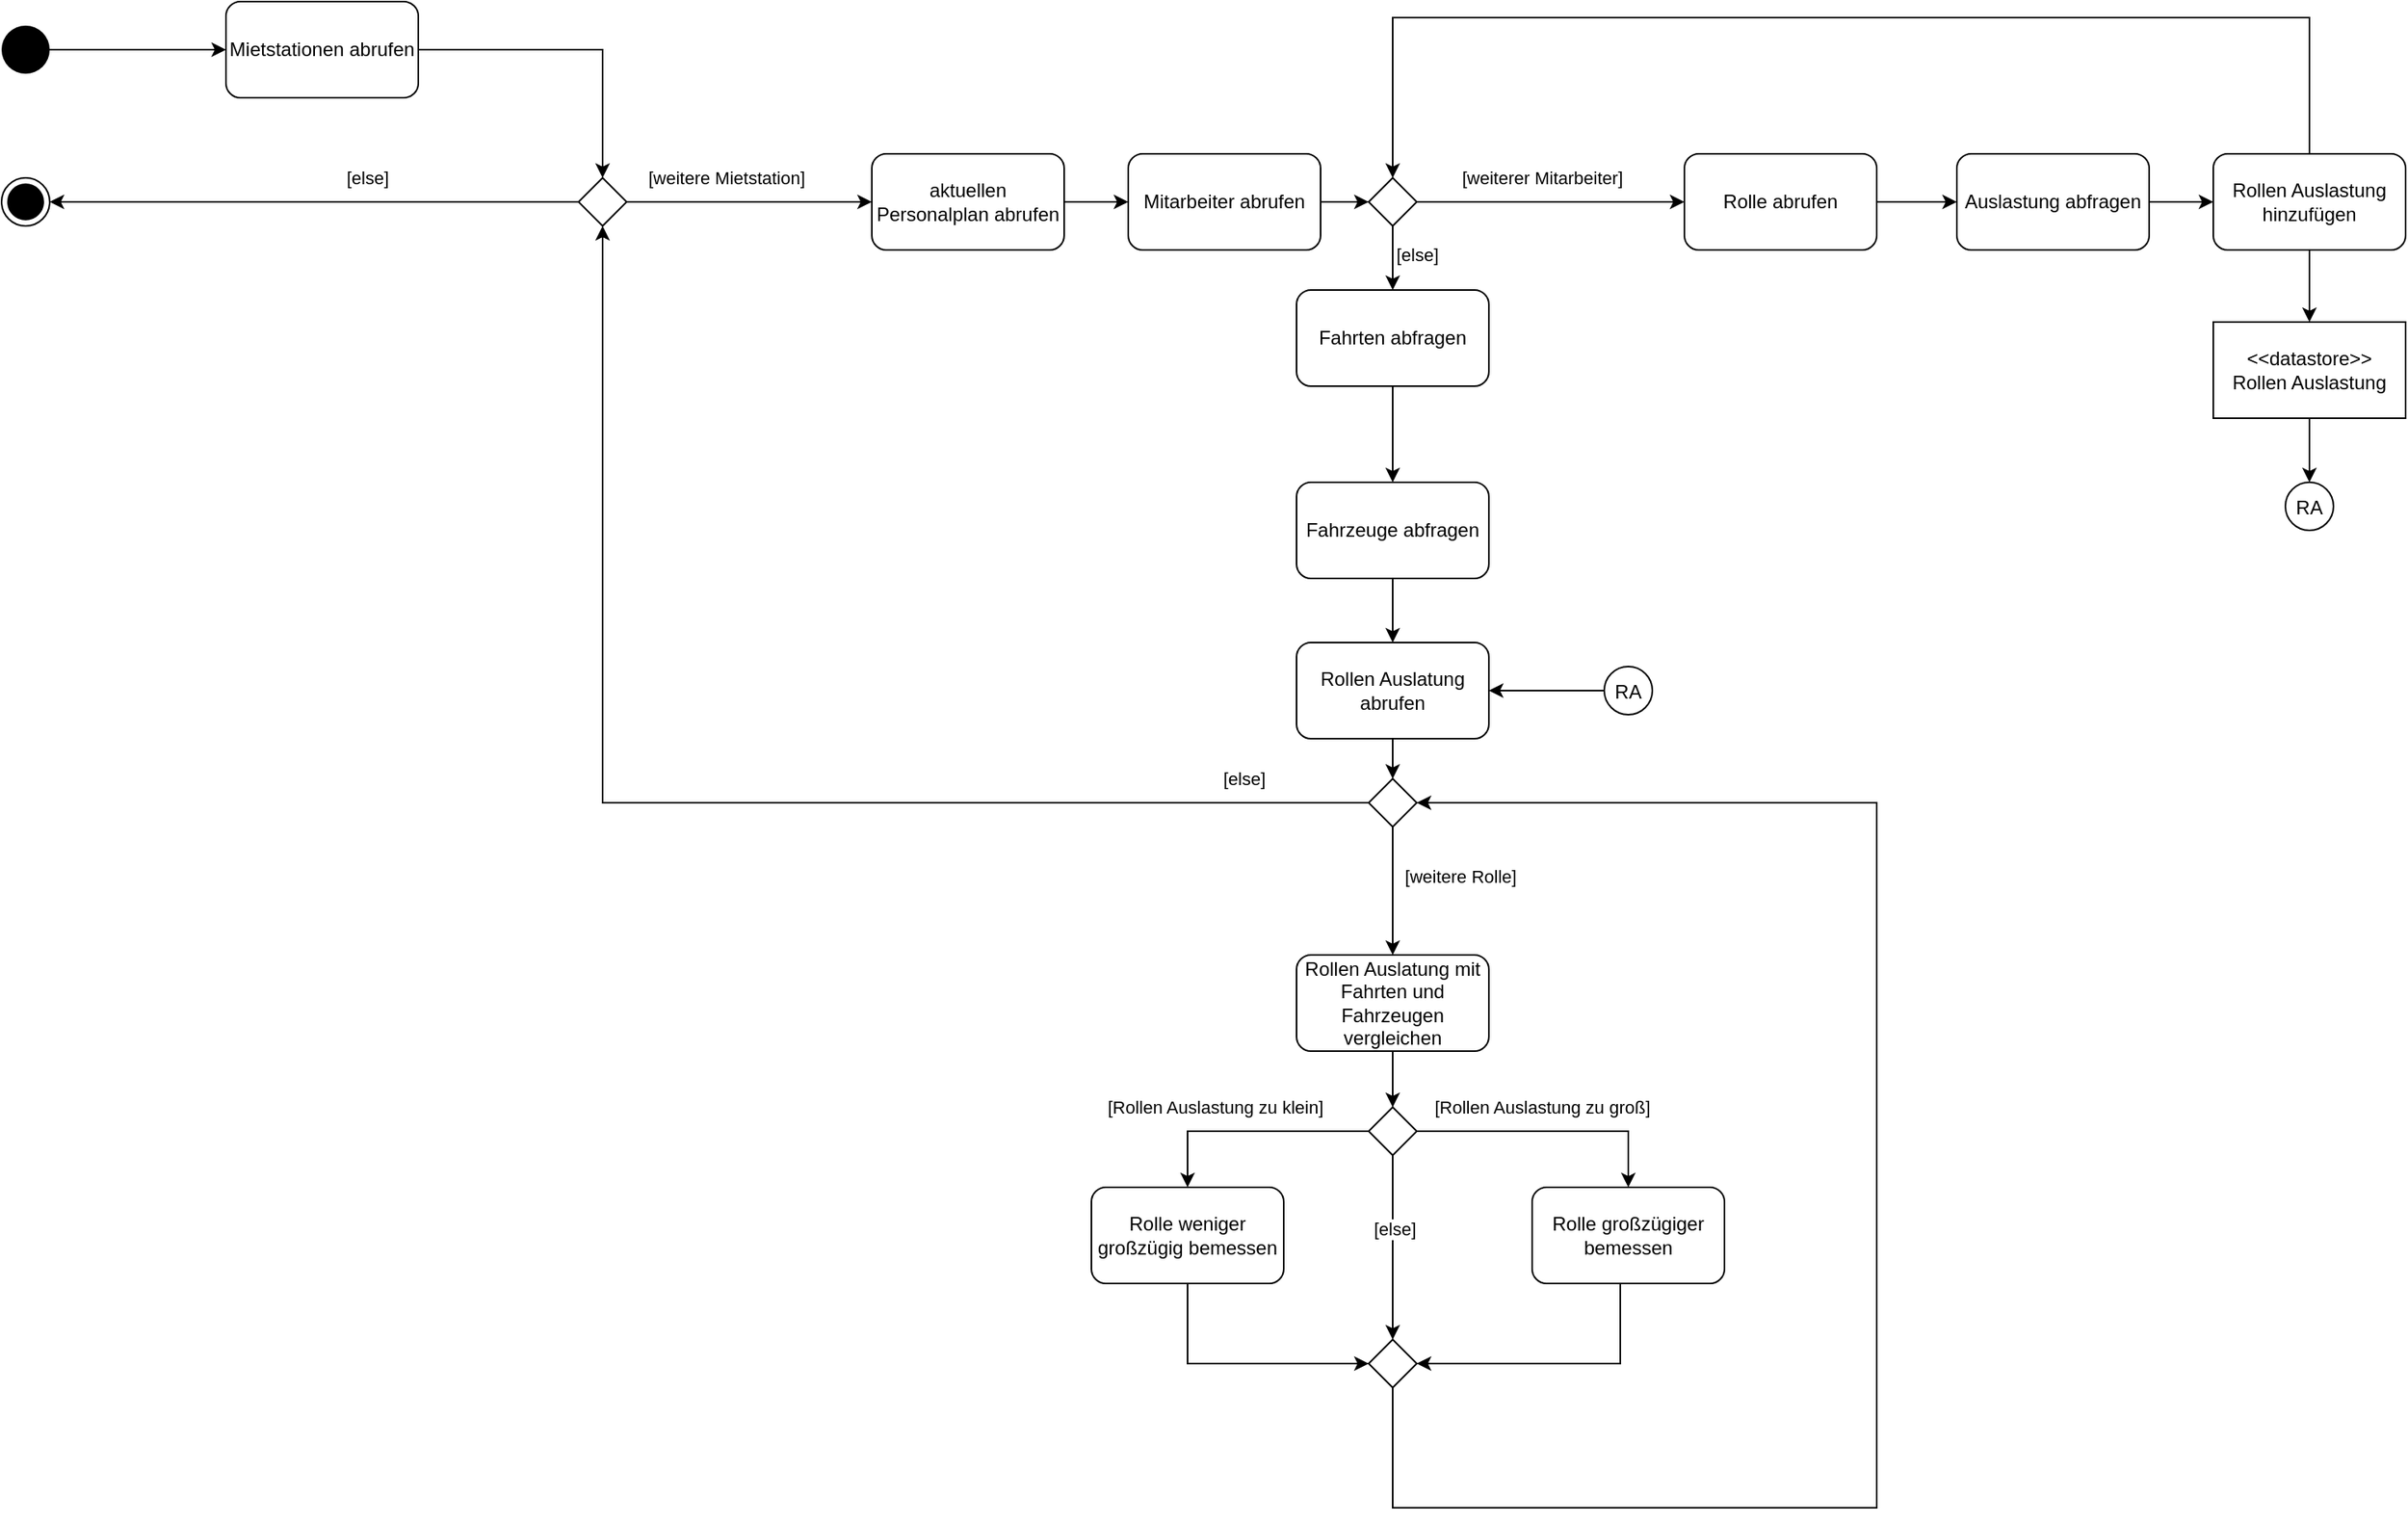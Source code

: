 <mxfile>
    <diagram id="t8r6jcbtjAoI4g5qHGz0" name="Page-1">
        <mxGraphModel dx="2984" dy="1315" grid="1" gridSize="10" guides="1" tooltips="1" connect="1" arrows="1" fold="1" page="1" pageScale="1" pageWidth="1600" pageHeight="900" math="0" shadow="0">
            <root>
                <mxCell id="0"/>
                <mxCell id="1" parent="0"/>
                <mxCell id="3" value="" style="edgeStyle=orthogonalEdgeStyle;html=1;rounded=0;" edge="1" parent="1" source="XjKsUI63GCD_gRbRc7GC-1" target="2">
                    <mxGeometry relative="1" as="geometry"/>
                </mxCell>
                <mxCell id="XjKsUI63GCD_gRbRc7GC-1" value="" style="ellipse;fillColor=#000000;strokeColor=none;" parent="1" vertex="1">
                    <mxGeometry x="70" y="45" width="30" height="30" as="geometry"/>
                </mxCell>
                <mxCell id="XjKsUI63GCD_gRbRc7GC-2" value="" style="ellipse;html=1;shape=endState;fillColor=#000000;strokeColor=#000000;" parent="1" vertex="1">
                    <mxGeometry x="70" y="140" width="30" height="30" as="geometry"/>
                </mxCell>
                <mxCell id="7" style="edgeStyle=orthogonalEdgeStyle;html=1;entryX=0.5;entryY=0;entryDx=0;entryDy=0;rounded=0;" edge="1" parent="1" source="2" target="6">
                    <mxGeometry relative="1" as="geometry"/>
                </mxCell>
                <mxCell id="2" value="Mietstationen abrufen" style="rounded=1;whiteSpace=wrap;html=1;" vertex="1" parent="1">
                    <mxGeometry x="210" y="30" width="120" height="60" as="geometry"/>
                </mxCell>
                <mxCell id="10" value="" style="edgeStyle=orthogonalEdgeStyle;rounded=0;html=1;entryX=0;entryY=0.5;entryDx=0;entryDy=0;" edge="1" parent="1" source="6" target="23">
                    <mxGeometry relative="1" as="geometry">
                        <mxPoint x="560" y="155" as="targetPoint"/>
                    </mxGeometry>
                </mxCell>
                <mxCell id="11" value="[weitere Mietstation]" style="edgeLabel;html=1;align=center;verticalAlign=middle;resizable=0;points=[];" vertex="1" connectable="0" parent="10">
                    <mxGeometry x="-0.242" y="-5" relative="1" as="geometry">
                        <mxPoint x="4" y="-20" as="offset"/>
                    </mxGeometry>
                </mxCell>
                <mxCell id="25" style="edgeStyle=orthogonalEdgeStyle;rounded=0;html=1;entryX=1;entryY=0.5;entryDx=0;entryDy=0;" edge="1" parent="1" source="6" target="XjKsUI63GCD_gRbRc7GC-2">
                    <mxGeometry relative="1" as="geometry"/>
                </mxCell>
                <mxCell id="26" value="[else]" style="edgeLabel;html=1;align=center;verticalAlign=middle;resizable=0;points=[];" vertex="1" connectable="0" parent="25">
                    <mxGeometry x="-0.128" relative="1" as="geometry">
                        <mxPoint x="12" y="-15" as="offset"/>
                    </mxGeometry>
                </mxCell>
                <mxCell id="6" value="" style="rhombus;" vertex="1" parent="1">
                    <mxGeometry x="430" y="140" width="30" height="30" as="geometry"/>
                </mxCell>
                <mxCell id="14" value="" style="edgeStyle=orthogonalEdgeStyle;rounded=0;html=1;entryX=0;entryY=0.5;entryDx=0;entryDy=0;" edge="1" parent="1" source="9" target="15">
                    <mxGeometry relative="1" as="geometry">
                        <mxPoint x="903" y="155" as="targetPoint"/>
                    </mxGeometry>
                </mxCell>
                <mxCell id="9" value="Mitarbeiter abrufen" style="rounded=1;whiteSpace=wrap;html=1;" vertex="1" parent="1">
                    <mxGeometry x="773" y="125" width="120" height="60" as="geometry"/>
                </mxCell>
                <mxCell id="17" value="" style="edgeStyle=orthogonalEdgeStyle;rounded=0;html=1;" edge="1" parent="1" source="15" target="16">
                    <mxGeometry relative="1" as="geometry"/>
                </mxCell>
                <mxCell id="19" value="[weiterer Mitarbeiter]" style="edgeLabel;html=1;align=center;verticalAlign=middle;resizable=0;points=[];" vertex="1" connectable="0" parent="17">
                    <mxGeometry x="-0.262" relative="1" as="geometry">
                        <mxPoint x="16" y="-15" as="offset"/>
                    </mxGeometry>
                </mxCell>
                <mxCell id="18" style="edgeStyle=orthogonalEdgeStyle;rounded=0;html=1;entryX=0.5;entryY=0;entryDx=0;entryDy=0;" edge="1" parent="1" source="15" target="44">
                    <mxGeometry relative="1" as="geometry">
                        <mxPoint x="938" y="230" as="targetPoint"/>
                        <Array as="points"/>
                    </mxGeometry>
                </mxCell>
                <mxCell id="20" value="[else]" style="edgeLabel;html=1;align=center;verticalAlign=middle;resizable=0;points=[];" vertex="1" connectable="0" parent="18">
                    <mxGeometry x="-0.92" y="2" relative="1" as="geometry">
                        <mxPoint x="13" y="16" as="offset"/>
                    </mxGeometry>
                </mxCell>
                <mxCell id="15" value="" style="rhombus;" vertex="1" parent="1">
                    <mxGeometry x="923" y="140" width="30" height="30" as="geometry"/>
                </mxCell>
                <mxCell id="22" value="" style="edgeStyle=orthogonalEdgeStyle;rounded=0;html=1;" edge="1" parent="1" source="16" target="21">
                    <mxGeometry relative="1" as="geometry"/>
                </mxCell>
                <mxCell id="16" value="Rolle abrufen" style="rounded=1;whiteSpace=wrap;html=1;" vertex="1" parent="1">
                    <mxGeometry x="1120" y="125" width="120" height="60" as="geometry"/>
                </mxCell>
                <mxCell id="28" value="" style="edgeStyle=orthogonalEdgeStyle;rounded=0;html=1;" edge="1" parent="1" source="21" target="27">
                    <mxGeometry relative="1" as="geometry"/>
                </mxCell>
                <mxCell id="30" value="" style="edgeStyle=orthogonalEdgeStyle;rounded=0;html=1;exitX=0.5;exitY=1;exitDx=0;exitDy=0;" edge="1" parent="1" source="27" target="29">
                    <mxGeometry relative="1" as="geometry"/>
                </mxCell>
                <mxCell id="21" value="Auslastung abfragen" style="rounded=1;whiteSpace=wrap;html=1;" vertex="1" parent="1">
                    <mxGeometry x="1290" y="125" width="120" height="60" as="geometry"/>
                </mxCell>
                <mxCell id="24" style="edgeStyle=orthogonalEdgeStyle;rounded=0;html=1;entryX=0;entryY=0.5;entryDx=0;entryDy=0;" edge="1" parent="1" source="23" target="9">
                    <mxGeometry relative="1" as="geometry"/>
                </mxCell>
                <mxCell id="23" value="aktuellen Personalplan abrufen" style="rounded=1;whiteSpace=wrap;html=1;" vertex="1" parent="1">
                    <mxGeometry x="613" y="125" width="120" height="60" as="geometry"/>
                </mxCell>
                <mxCell id="33" style="edgeStyle=orthogonalEdgeStyle;rounded=0;html=1;entryX=0.5;entryY=0;entryDx=0;entryDy=0;" edge="1" parent="1" source="27" target="15">
                    <mxGeometry relative="1" as="geometry">
                        <Array as="points">
                            <mxPoint x="1510" y="40"/>
                            <mxPoint x="938" y="40"/>
                        </Array>
                    </mxGeometry>
                </mxCell>
                <mxCell id="27" value="Rollen Auslastung hinzufügen" style="rounded=1;whiteSpace=wrap;html=1;" vertex="1" parent="1">
                    <mxGeometry x="1450" y="125" width="120" height="60" as="geometry"/>
                </mxCell>
                <mxCell id="32" style="edgeStyle=orthogonalEdgeStyle;rounded=0;html=1;entryX=0.5;entryY=0;entryDx=0;entryDy=0;" edge="1" parent="1" source="29" target="31">
                    <mxGeometry relative="1" as="geometry"/>
                </mxCell>
                <mxCell id="29" value="&amp;lt;&amp;lt;datastore&amp;gt;&amp;gt;&lt;br&gt;Rollen Auslastung" style="whiteSpace=wrap;html=1;" vertex="1" parent="1">
                    <mxGeometry x="1450" y="230" width="120" height="60" as="geometry"/>
                </mxCell>
                <mxCell id="31" value="RA" style="ellipse;fillColor=#ffffff;strokeColor=#000000;" vertex="1" parent="1">
                    <mxGeometry x="1495" y="330" width="30" height="30" as="geometry"/>
                </mxCell>
                <mxCell id="42" style="edgeStyle=orthogonalEdgeStyle;rounded=0;html=1;entryX=0.5;entryY=0;entryDx=0;entryDy=0;" edge="1" parent="1" source="34" target="41">
                    <mxGeometry relative="1" as="geometry"/>
                </mxCell>
                <mxCell id="34" value="Rollen Auslatung abrufen" style="rounded=1;whiteSpace=wrap;html=1;" vertex="1" parent="1">
                    <mxGeometry x="878" y="430" width="120" height="60" as="geometry"/>
                </mxCell>
                <mxCell id="36" style="edgeStyle=orthogonalEdgeStyle;rounded=0;html=1;entryX=1;entryY=0.5;entryDx=0;entryDy=0;" edge="1" parent="1" source="35" target="34">
                    <mxGeometry relative="1" as="geometry"/>
                </mxCell>
                <mxCell id="35" value="RA" style="ellipse;fillColor=#ffffff;strokeColor=#000000;" vertex="1" parent="1">
                    <mxGeometry x="1070" y="445" width="30" height="30" as="geometry"/>
                </mxCell>
                <mxCell id="37" value="" style="edgeStyle=orthogonalEdgeStyle;rounded=0;html=1;entryX=0.5;entryY=0;entryDx=0;entryDy=0;" edge="1" parent="1" source="41" target="43">
                    <mxGeometry relative="1" as="geometry">
                        <mxPoint x="1153" y="450" as="targetPoint"/>
                    </mxGeometry>
                </mxCell>
                <mxCell id="38" value="[weitere Rolle]" style="edgeLabel;html=1;align=center;verticalAlign=middle;resizable=0;points=[];" vertex="1" connectable="0" parent="37">
                    <mxGeometry x="-0.262" relative="1" as="geometry">
                        <mxPoint x="42" y="1" as="offset"/>
                    </mxGeometry>
                </mxCell>
                <mxCell id="39" style="edgeStyle=orthogonalEdgeStyle;rounded=0;html=1;entryX=0.5;entryY=1;entryDx=0;entryDy=0;" edge="1" parent="1" source="41" target="6">
                    <mxGeometry relative="1" as="geometry">
                        <mxPoint x="938" y="470" as="targetPoint"/>
                        <Array as="points"/>
                    </mxGeometry>
                </mxCell>
                <mxCell id="40" value="[else]" style="edgeLabel;html=1;align=center;verticalAlign=middle;resizable=0;points=[];" vertex="1" connectable="0" parent="39">
                    <mxGeometry x="-0.92" y="2" relative="1" as="geometry">
                        <mxPoint x="-45" y="-17" as="offset"/>
                    </mxGeometry>
                </mxCell>
                <mxCell id="41" value="" style="rhombus;" vertex="1" parent="1">
                    <mxGeometry x="923" y="515" width="30" height="30" as="geometry"/>
                </mxCell>
                <mxCell id="49" style="edgeStyle=orthogonalEdgeStyle;rounded=0;html=1;entryX=0.5;entryY=0;entryDx=0;entryDy=0;" edge="1" parent="1" source="43" target="48">
                    <mxGeometry relative="1" as="geometry"/>
                </mxCell>
                <mxCell id="43" value="Rollen Auslatung mit Fahrten und Fahrzeugen vergleichen" style="rounded=1;whiteSpace=wrap;html=1;" vertex="1" parent="1">
                    <mxGeometry x="878" y="625" width="120" height="60" as="geometry"/>
                </mxCell>
                <mxCell id="46" style="edgeStyle=orthogonalEdgeStyle;rounded=0;html=1;entryX=0.5;entryY=0;entryDx=0;entryDy=0;" edge="1" parent="1" source="44" target="45">
                    <mxGeometry relative="1" as="geometry"/>
                </mxCell>
                <mxCell id="44" value="Fahrten abfragen" style="rounded=1;whiteSpace=wrap;html=1;" vertex="1" parent="1">
                    <mxGeometry x="878" y="210" width="120" height="60" as="geometry"/>
                </mxCell>
                <mxCell id="47" style="edgeStyle=orthogonalEdgeStyle;rounded=0;html=1;" edge="1" parent="1" source="45" target="34">
                    <mxGeometry relative="1" as="geometry"/>
                </mxCell>
                <mxCell id="45" value="Fahrzeuge abfragen" style="rounded=1;whiteSpace=wrap;html=1;" vertex="1" parent="1">
                    <mxGeometry x="878" y="330" width="120" height="60" as="geometry"/>
                </mxCell>
                <mxCell id="51" value="" style="edgeStyle=orthogonalEdgeStyle;rounded=0;html=1;" edge="1" parent="1" source="48" target="50">
                    <mxGeometry relative="1" as="geometry"/>
                </mxCell>
                <mxCell id="52" value="[Rollen Auslastung zu groß]" style="edgeLabel;html=1;align=center;verticalAlign=middle;resizable=0;points=[];" vertex="1" connectable="0" parent="51">
                    <mxGeometry x="-0.42" y="3" relative="1" as="geometry">
                        <mxPoint x="29" y="-12" as="offset"/>
                    </mxGeometry>
                </mxCell>
                <mxCell id="54" style="edgeStyle=orthogonalEdgeStyle;rounded=0;html=1;entryX=0.5;entryY=0;entryDx=0;entryDy=0;" edge="1" parent="1" source="48" target="53">
                    <mxGeometry relative="1" as="geometry"/>
                </mxCell>
                <mxCell id="55" value="[Rollen Auslastung zu klein]" style="edgeLabel;html=1;align=center;verticalAlign=middle;resizable=0;points=[];" vertex="1" connectable="0" parent="54">
                    <mxGeometry x="-0.0" relative="1" as="geometry">
                        <mxPoint x="-22" y="-15" as="offset"/>
                    </mxGeometry>
                </mxCell>
                <mxCell id="57" style="edgeStyle=orthogonalEdgeStyle;rounded=0;html=1;" edge="1" parent="1" source="48" target="56">
                    <mxGeometry relative="1" as="geometry"/>
                </mxCell>
                <mxCell id="58" value="[else]" style="edgeLabel;html=1;align=center;verticalAlign=middle;resizable=0;points=[];" vertex="1" connectable="0" parent="57">
                    <mxGeometry x="-0.203" y="1" relative="1" as="geometry">
                        <mxPoint as="offset"/>
                    </mxGeometry>
                </mxCell>
                <mxCell id="48" value="" style="rhombus;" vertex="1" parent="1">
                    <mxGeometry x="923" y="720" width="30" height="30" as="geometry"/>
                </mxCell>
                <mxCell id="59" style="edgeStyle=orthogonalEdgeStyle;rounded=0;html=1;entryX=1;entryY=0.5;entryDx=0;entryDy=0;" edge="1" parent="1" source="50" target="56">
                    <mxGeometry relative="1" as="geometry">
                        <Array as="points">
                            <mxPoint x="1080" y="880"/>
                        </Array>
                    </mxGeometry>
                </mxCell>
                <mxCell id="50" value="Rolle großzügiger bemessen" style="rounded=1;whiteSpace=wrap;html=1;" vertex="1" parent="1">
                    <mxGeometry x="1025" y="770" width="120" height="60" as="geometry"/>
                </mxCell>
                <mxCell id="60" style="edgeStyle=orthogonalEdgeStyle;rounded=0;html=1;entryX=0;entryY=0.5;entryDx=0;entryDy=0;" edge="1" parent="1" source="53" target="56">
                    <mxGeometry relative="1" as="geometry">
                        <Array as="points">
                            <mxPoint x="810" y="880"/>
                        </Array>
                    </mxGeometry>
                </mxCell>
                <mxCell id="53" value="Rolle weniger großzügig bemessen" style="rounded=1;whiteSpace=wrap;html=1;" vertex="1" parent="1">
                    <mxGeometry x="750" y="770" width="120" height="60" as="geometry"/>
                </mxCell>
                <mxCell id="61" style="edgeStyle=orthogonalEdgeStyle;rounded=0;html=1;entryX=1;entryY=0.5;entryDx=0;entryDy=0;" edge="1" parent="1" source="56" target="41">
                    <mxGeometry relative="1" as="geometry">
                        <Array as="points">
                            <mxPoint x="938" y="970"/>
                            <mxPoint x="1240" y="970"/>
                            <mxPoint x="1240" y="530"/>
                        </Array>
                    </mxGeometry>
                </mxCell>
                <mxCell id="56" value="" style="rhombus;" vertex="1" parent="1">
                    <mxGeometry x="923" y="865" width="30" height="30" as="geometry"/>
                </mxCell>
            </root>
        </mxGraphModel>
    </diagram>
</mxfile>